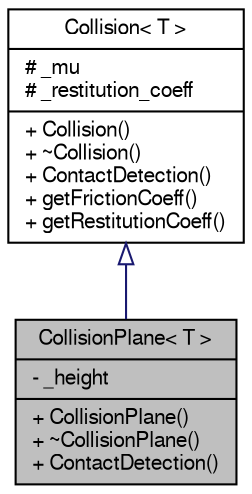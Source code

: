 digraph "CollisionPlane&lt; T &gt;"
{
  edge [fontname="FreeSans",fontsize="10",labelfontname="FreeSans",labelfontsize="10"];
  node [fontname="FreeSans",fontsize="10",shape=record];
  Node1 [label="{CollisionPlane\< T \>\n|- _height\l|+ CollisionPlane()\l+ ~CollisionPlane()\l+ ContactDetection()\l}",height=0.2,width=0.4,color="black", fillcolor="grey75", style="filled", fontcolor="black"];
  Node2 -> Node1 [dir="back",color="midnightblue",fontsize="10",style="solid",arrowtail="onormal",fontname="FreeSans"];
  Node2 [label="{Collision\< T \>\n|# _mu\l# _restitution_coeff\l|+ Collision()\l+ ~Collision()\l+ ContactDetection()\l+ getFrictionCoeff()\l+ getRestitutionCoeff()\l}",height=0.2,width=0.4,color="black", fillcolor="white", style="filled",URL="$df/dc6/class_collision.html"];
}
